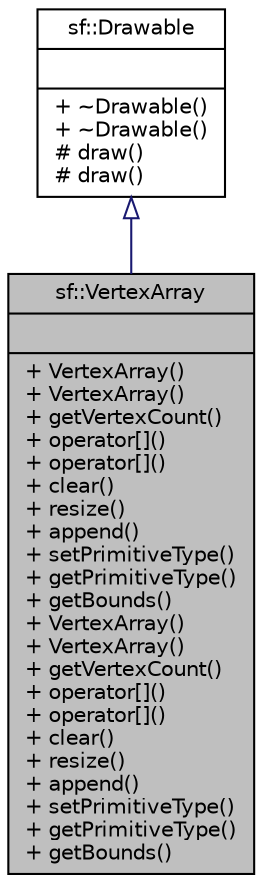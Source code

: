 digraph "sf::VertexArray"
{
 // LATEX_PDF_SIZE
  edge [fontname="Helvetica",fontsize="10",labelfontname="Helvetica",labelfontsize="10"];
  node [fontname="Helvetica",fontsize="10",shape=record];
  Node1 [label="{sf::VertexArray\n||+ VertexArray()\l+ VertexArray()\l+ getVertexCount()\l+ operator[]()\l+ operator[]()\l+ clear()\l+ resize()\l+ append()\l+ setPrimitiveType()\l+ getPrimitiveType()\l+ getBounds()\l+ VertexArray()\l+ VertexArray()\l+ getVertexCount()\l+ operator[]()\l+ operator[]()\l+ clear()\l+ resize()\l+ append()\l+ setPrimitiveType()\l+ getPrimitiveType()\l+ getBounds()\l}",height=0.2,width=0.4,color="black", fillcolor="grey75", style="filled", fontcolor="black",tooltip="Define a set of one or more 2D primitives."];
  Node2 -> Node1 [dir="back",color="midnightblue",fontsize="10",style="solid",arrowtail="onormal",fontname="Helvetica"];
  Node2 [label="{sf::Drawable\n||+ ~Drawable()\l+ ~Drawable()\l# draw()\l# draw()\l}",height=0.2,width=0.4,color="black", fillcolor="white", style="filled",URL="$classsf_1_1Drawable.html",tooltip="Abstract base class for objects that can be drawn to a render target."];
}
